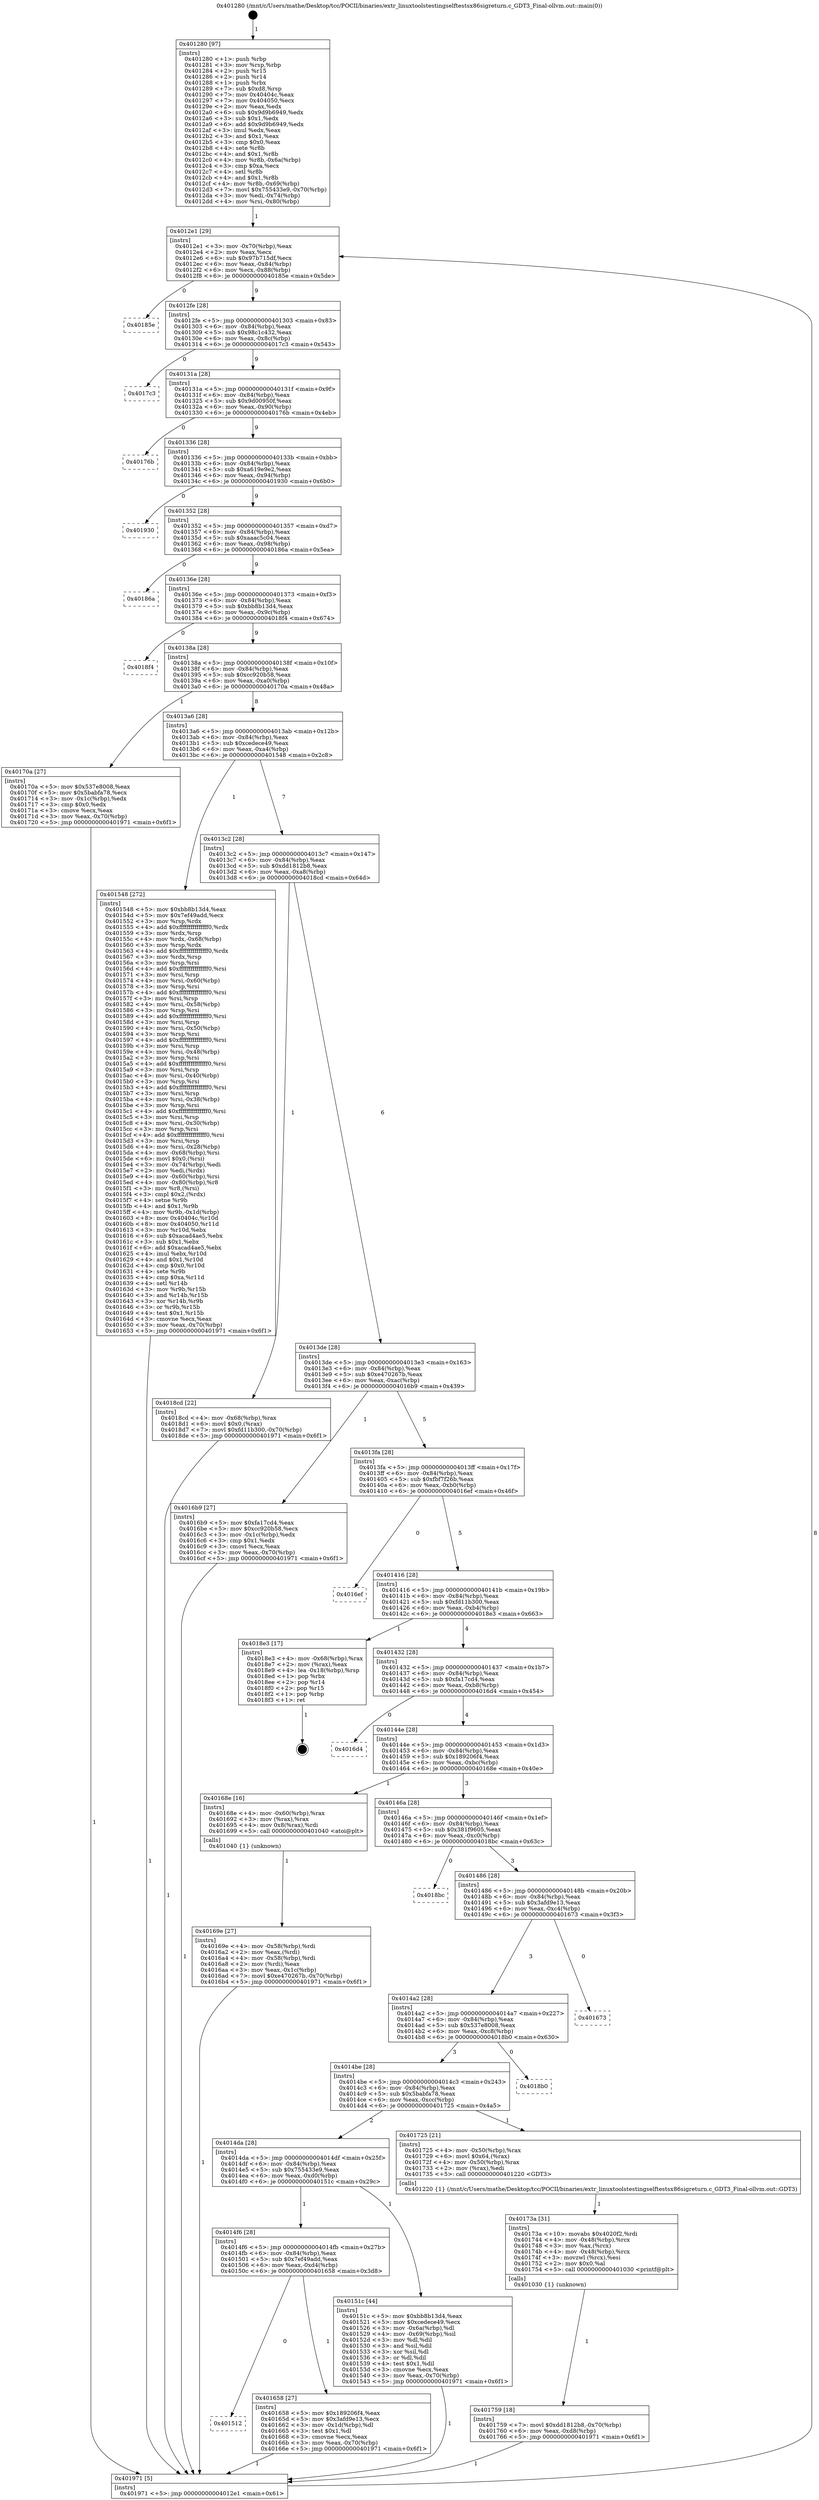 digraph "0x401280" {
  label = "0x401280 (/mnt/c/Users/mathe/Desktop/tcc/POCII/binaries/extr_linuxtoolstestingselftestsx86sigreturn.c_GDT3_Final-ollvm.out::main(0))"
  labelloc = "t"
  node[shape=record]

  Entry [label="",width=0.3,height=0.3,shape=circle,fillcolor=black,style=filled]
  "0x4012e1" [label="{
     0x4012e1 [29]\l
     | [instrs]\l
     &nbsp;&nbsp;0x4012e1 \<+3\>: mov -0x70(%rbp),%eax\l
     &nbsp;&nbsp;0x4012e4 \<+2\>: mov %eax,%ecx\l
     &nbsp;&nbsp;0x4012e6 \<+6\>: sub $0x97b715df,%ecx\l
     &nbsp;&nbsp;0x4012ec \<+6\>: mov %eax,-0x84(%rbp)\l
     &nbsp;&nbsp;0x4012f2 \<+6\>: mov %ecx,-0x88(%rbp)\l
     &nbsp;&nbsp;0x4012f8 \<+6\>: je 000000000040185e \<main+0x5de\>\l
  }"]
  "0x40185e" [label="{
     0x40185e\l
  }", style=dashed]
  "0x4012fe" [label="{
     0x4012fe [28]\l
     | [instrs]\l
     &nbsp;&nbsp;0x4012fe \<+5\>: jmp 0000000000401303 \<main+0x83\>\l
     &nbsp;&nbsp;0x401303 \<+6\>: mov -0x84(%rbp),%eax\l
     &nbsp;&nbsp;0x401309 \<+5\>: sub $0x98c1c432,%eax\l
     &nbsp;&nbsp;0x40130e \<+6\>: mov %eax,-0x8c(%rbp)\l
     &nbsp;&nbsp;0x401314 \<+6\>: je 00000000004017c3 \<main+0x543\>\l
  }"]
  Exit [label="",width=0.3,height=0.3,shape=circle,fillcolor=black,style=filled,peripheries=2]
  "0x4017c3" [label="{
     0x4017c3\l
  }", style=dashed]
  "0x40131a" [label="{
     0x40131a [28]\l
     | [instrs]\l
     &nbsp;&nbsp;0x40131a \<+5\>: jmp 000000000040131f \<main+0x9f\>\l
     &nbsp;&nbsp;0x40131f \<+6\>: mov -0x84(%rbp),%eax\l
     &nbsp;&nbsp;0x401325 \<+5\>: sub $0x9d00950f,%eax\l
     &nbsp;&nbsp;0x40132a \<+6\>: mov %eax,-0x90(%rbp)\l
     &nbsp;&nbsp;0x401330 \<+6\>: je 000000000040176b \<main+0x4eb\>\l
  }"]
  "0x401759" [label="{
     0x401759 [18]\l
     | [instrs]\l
     &nbsp;&nbsp;0x401759 \<+7\>: movl $0xdd1812b8,-0x70(%rbp)\l
     &nbsp;&nbsp;0x401760 \<+6\>: mov %eax,-0xd8(%rbp)\l
     &nbsp;&nbsp;0x401766 \<+5\>: jmp 0000000000401971 \<main+0x6f1\>\l
  }"]
  "0x40176b" [label="{
     0x40176b\l
  }", style=dashed]
  "0x401336" [label="{
     0x401336 [28]\l
     | [instrs]\l
     &nbsp;&nbsp;0x401336 \<+5\>: jmp 000000000040133b \<main+0xbb\>\l
     &nbsp;&nbsp;0x40133b \<+6\>: mov -0x84(%rbp),%eax\l
     &nbsp;&nbsp;0x401341 \<+5\>: sub $0xa619e9e2,%eax\l
     &nbsp;&nbsp;0x401346 \<+6\>: mov %eax,-0x94(%rbp)\l
     &nbsp;&nbsp;0x40134c \<+6\>: je 0000000000401930 \<main+0x6b0\>\l
  }"]
  "0x40173a" [label="{
     0x40173a [31]\l
     | [instrs]\l
     &nbsp;&nbsp;0x40173a \<+10\>: movabs $0x4020f2,%rdi\l
     &nbsp;&nbsp;0x401744 \<+4\>: mov -0x48(%rbp),%rcx\l
     &nbsp;&nbsp;0x401748 \<+3\>: mov %ax,(%rcx)\l
     &nbsp;&nbsp;0x40174b \<+4\>: mov -0x48(%rbp),%rcx\l
     &nbsp;&nbsp;0x40174f \<+3\>: movzwl (%rcx),%esi\l
     &nbsp;&nbsp;0x401752 \<+2\>: mov $0x0,%al\l
     &nbsp;&nbsp;0x401754 \<+5\>: call 0000000000401030 \<printf@plt\>\l
     | [calls]\l
     &nbsp;&nbsp;0x401030 \{1\} (unknown)\l
  }"]
  "0x401930" [label="{
     0x401930\l
  }", style=dashed]
  "0x401352" [label="{
     0x401352 [28]\l
     | [instrs]\l
     &nbsp;&nbsp;0x401352 \<+5\>: jmp 0000000000401357 \<main+0xd7\>\l
     &nbsp;&nbsp;0x401357 \<+6\>: mov -0x84(%rbp),%eax\l
     &nbsp;&nbsp;0x40135d \<+5\>: sub $0xaaac5c04,%eax\l
     &nbsp;&nbsp;0x401362 \<+6\>: mov %eax,-0x98(%rbp)\l
     &nbsp;&nbsp;0x401368 \<+6\>: je 000000000040186a \<main+0x5ea\>\l
  }"]
  "0x40169e" [label="{
     0x40169e [27]\l
     | [instrs]\l
     &nbsp;&nbsp;0x40169e \<+4\>: mov -0x58(%rbp),%rdi\l
     &nbsp;&nbsp;0x4016a2 \<+2\>: mov %eax,(%rdi)\l
     &nbsp;&nbsp;0x4016a4 \<+4\>: mov -0x58(%rbp),%rdi\l
     &nbsp;&nbsp;0x4016a8 \<+2\>: mov (%rdi),%eax\l
     &nbsp;&nbsp;0x4016aa \<+3\>: mov %eax,-0x1c(%rbp)\l
     &nbsp;&nbsp;0x4016ad \<+7\>: movl $0xe470267b,-0x70(%rbp)\l
     &nbsp;&nbsp;0x4016b4 \<+5\>: jmp 0000000000401971 \<main+0x6f1\>\l
  }"]
  "0x40186a" [label="{
     0x40186a\l
  }", style=dashed]
  "0x40136e" [label="{
     0x40136e [28]\l
     | [instrs]\l
     &nbsp;&nbsp;0x40136e \<+5\>: jmp 0000000000401373 \<main+0xf3\>\l
     &nbsp;&nbsp;0x401373 \<+6\>: mov -0x84(%rbp),%eax\l
     &nbsp;&nbsp;0x401379 \<+5\>: sub $0xbb8b13d4,%eax\l
     &nbsp;&nbsp;0x40137e \<+6\>: mov %eax,-0x9c(%rbp)\l
     &nbsp;&nbsp;0x401384 \<+6\>: je 00000000004018f4 \<main+0x674\>\l
  }"]
  "0x401512" [label="{
     0x401512\l
  }", style=dashed]
  "0x4018f4" [label="{
     0x4018f4\l
  }", style=dashed]
  "0x40138a" [label="{
     0x40138a [28]\l
     | [instrs]\l
     &nbsp;&nbsp;0x40138a \<+5\>: jmp 000000000040138f \<main+0x10f\>\l
     &nbsp;&nbsp;0x40138f \<+6\>: mov -0x84(%rbp),%eax\l
     &nbsp;&nbsp;0x401395 \<+5\>: sub $0xcc920b58,%eax\l
     &nbsp;&nbsp;0x40139a \<+6\>: mov %eax,-0xa0(%rbp)\l
     &nbsp;&nbsp;0x4013a0 \<+6\>: je 000000000040170a \<main+0x48a\>\l
  }"]
  "0x401658" [label="{
     0x401658 [27]\l
     | [instrs]\l
     &nbsp;&nbsp;0x401658 \<+5\>: mov $0x189206f4,%eax\l
     &nbsp;&nbsp;0x40165d \<+5\>: mov $0x3afd9e13,%ecx\l
     &nbsp;&nbsp;0x401662 \<+3\>: mov -0x1d(%rbp),%dl\l
     &nbsp;&nbsp;0x401665 \<+3\>: test $0x1,%dl\l
     &nbsp;&nbsp;0x401668 \<+3\>: cmovne %ecx,%eax\l
     &nbsp;&nbsp;0x40166b \<+3\>: mov %eax,-0x70(%rbp)\l
     &nbsp;&nbsp;0x40166e \<+5\>: jmp 0000000000401971 \<main+0x6f1\>\l
  }"]
  "0x40170a" [label="{
     0x40170a [27]\l
     | [instrs]\l
     &nbsp;&nbsp;0x40170a \<+5\>: mov $0x537e8008,%eax\l
     &nbsp;&nbsp;0x40170f \<+5\>: mov $0x5babfa78,%ecx\l
     &nbsp;&nbsp;0x401714 \<+3\>: mov -0x1c(%rbp),%edx\l
     &nbsp;&nbsp;0x401717 \<+3\>: cmp $0x0,%edx\l
     &nbsp;&nbsp;0x40171a \<+3\>: cmove %ecx,%eax\l
     &nbsp;&nbsp;0x40171d \<+3\>: mov %eax,-0x70(%rbp)\l
     &nbsp;&nbsp;0x401720 \<+5\>: jmp 0000000000401971 \<main+0x6f1\>\l
  }"]
  "0x4013a6" [label="{
     0x4013a6 [28]\l
     | [instrs]\l
     &nbsp;&nbsp;0x4013a6 \<+5\>: jmp 00000000004013ab \<main+0x12b\>\l
     &nbsp;&nbsp;0x4013ab \<+6\>: mov -0x84(%rbp),%eax\l
     &nbsp;&nbsp;0x4013b1 \<+5\>: sub $0xcedece49,%eax\l
     &nbsp;&nbsp;0x4013b6 \<+6\>: mov %eax,-0xa4(%rbp)\l
     &nbsp;&nbsp;0x4013bc \<+6\>: je 0000000000401548 \<main+0x2c8\>\l
  }"]
  "0x401280" [label="{
     0x401280 [97]\l
     | [instrs]\l
     &nbsp;&nbsp;0x401280 \<+1\>: push %rbp\l
     &nbsp;&nbsp;0x401281 \<+3\>: mov %rsp,%rbp\l
     &nbsp;&nbsp;0x401284 \<+2\>: push %r15\l
     &nbsp;&nbsp;0x401286 \<+2\>: push %r14\l
     &nbsp;&nbsp;0x401288 \<+1\>: push %rbx\l
     &nbsp;&nbsp;0x401289 \<+7\>: sub $0xd8,%rsp\l
     &nbsp;&nbsp;0x401290 \<+7\>: mov 0x40404c,%eax\l
     &nbsp;&nbsp;0x401297 \<+7\>: mov 0x404050,%ecx\l
     &nbsp;&nbsp;0x40129e \<+2\>: mov %eax,%edx\l
     &nbsp;&nbsp;0x4012a0 \<+6\>: sub $0x9d9b6949,%edx\l
     &nbsp;&nbsp;0x4012a6 \<+3\>: sub $0x1,%edx\l
     &nbsp;&nbsp;0x4012a9 \<+6\>: add $0x9d9b6949,%edx\l
     &nbsp;&nbsp;0x4012af \<+3\>: imul %edx,%eax\l
     &nbsp;&nbsp;0x4012b2 \<+3\>: and $0x1,%eax\l
     &nbsp;&nbsp;0x4012b5 \<+3\>: cmp $0x0,%eax\l
     &nbsp;&nbsp;0x4012b8 \<+4\>: sete %r8b\l
     &nbsp;&nbsp;0x4012bc \<+4\>: and $0x1,%r8b\l
     &nbsp;&nbsp;0x4012c0 \<+4\>: mov %r8b,-0x6a(%rbp)\l
     &nbsp;&nbsp;0x4012c4 \<+3\>: cmp $0xa,%ecx\l
     &nbsp;&nbsp;0x4012c7 \<+4\>: setl %r8b\l
     &nbsp;&nbsp;0x4012cb \<+4\>: and $0x1,%r8b\l
     &nbsp;&nbsp;0x4012cf \<+4\>: mov %r8b,-0x69(%rbp)\l
     &nbsp;&nbsp;0x4012d3 \<+7\>: movl $0x755433e9,-0x70(%rbp)\l
     &nbsp;&nbsp;0x4012da \<+3\>: mov %edi,-0x74(%rbp)\l
     &nbsp;&nbsp;0x4012dd \<+4\>: mov %rsi,-0x80(%rbp)\l
  }"]
  "0x401548" [label="{
     0x401548 [272]\l
     | [instrs]\l
     &nbsp;&nbsp;0x401548 \<+5\>: mov $0xbb8b13d4,%eax\l
     &nbsp;&nbsp;0x40154d \<+5\>: mov $0x7ef49add,%ecx\l
     &nbsp;&nbsp;0x401552 \<+3\>: mov %rsp,%rdx\l
     &nbsp;&nbsp;0x401555 \<+4\>: add $0xfffffffffffffff0,%rdx\l
     &nbsp;&nbsp;0x401559 \<+3\>: mov %rdx,%rsp\l
     &nbsp;&nbsp;0x40155c \<+4\>: mov %rdx,-0x68(%rbp)\l
     &nbsp;&nbsp;0x401560 \<+3\>: mov %rsp,%rdx\l
     &nbsp;&nbsp;0x401563 \<+4\>: add $0xfffffffffffffff0,%rdx\l
     &nbsp;&nbsp;0x401567 \<+3\>: mov %rdx,%rsp\l
     &nbsp;&nbsp;0x40156a \<+3\>: mov %rsp,%rsi\l
     &nbsp;&nbsp;0x40156d \<+4\>: add $0xfffffffffffffff0,%rsi\l
     &nbsp;&nbsp;0x401571 \<+3\>: mov %rsi,%rsp\l
     &nbsp;&nbsp;0x401574 \<+4\>: mov %rsi,-0x60(%rbp)\l
     &nbsp;&nbsp;0x401578 \<+3\>: mov %rsp,%rsi\l
     &nbsp;&nbsp;0x40157b \<+4\>: add $0xfffffffffffffff0,%rsi\l
     &nbsp;&nbsp;0x40157f \<+3\>: mov %rsi,%rsp\l
     &nbsp;&nbsp;0x401582 \<+4\>: mov %rsi,-0x58(%rbp)\l
     &nbsp;&nbsp;0x401586 \<+3\>: mov %rsp,%rsi\l
     &nbsp;&nbsp;0x401589 \<+4\>: add $0xfffffffffffffff0,%rsi\l
     &nbsp;&nbsp;0x40158d \<+3\>: mov %rsi,%rsp\l
     &nbsp;&nbsp;0x401590 \<+4\>: mov %rsi,-0x50(%rbp)\l
     &nbsp;&nbsp;0x401594 \<+3\>: mov %rsp,%rsi\l
     &nbsp;&nbsp;0x401597 \<+4\>: add $0xfffffffffffffff0,%rsi\l
     &nbsp;&nbsp;0x40159b \<+3\>: mov %rsi,%rsp\l
     &nbsp;&nbsp;0x40159e \<+4\>: mov %rsi,-0x48(%rbp)\l
     &nbsp;&nbsp;0x4015a2 \<+3\>: mov %rsp,%rsi\l
     &nbsp;&nbsp;0x4015a5 \<+4\>: add $0xfffffffffffffff0,%rsi\l
     &nbsp;&nbsp;0x4015a9 \<+3\>: mov %rsi,%rsp\l
     &nbsp;&nbsp;0x4015ac \<+4\>: mov %rsi,-0x40(%rbp)\l
     &nbsp;&nbsp;0x4015b0 \<+3\>: mov %rsp,%rsi\l
     &nbsp;&nbsp;0x4015b3 \<+4\>: add $0xfffffffffffffff0,%rsi\l
     &nbsp;&nbsp;0x4015b7 \<+3\>: mov %rsi,%rsp\l
     &nbsp;&nbsp;0x4015ba \<+4\>: mov %rsi,-0x38(%rbp)\l
     &nbsp;&nbsp;0x4015be \<+3\>: mov %rsp,%rsi\l
     &nbsp;&nbsp;0x4015c1 \<+4\>: add $0xfffffffffffffff0,%rsi\l
     &nbsp;&nbsp;0x4015c5 \<+3\>: mov %rsi,%rsp\l
     &nbsp;&nbsp;0x4015c8 \<+4\>: mov %rsi,-0x30(%rbp)\l
     &nbsp;&nbsp;0x4015cc \<+3\>: mov %rsp,%rsi\l
     &nbsp;&nbsp;0x4015cf \<+4\>: add $0xfffffffffffffff0,%rsi\l
     &nbsp;&nbsp;0x4015d3 \<+3\>: mov %rsi,%rsp\l
     &nbsp;&nbsp;0x4015d6 \<+4\>: mov %rsi,-0x28(%rbp)\l
     &nbsp;&nbsp;0x4015da \<+4\>: mov -0x68(%rbp),%rsi\l
     &nbsp;&nbsp;0x4015de \<+6\>: movl $0x0,(%rsi)\l
     &nbsp;&nbsp;0x4015e4 \<+3\>: mov -0x74(%rbp),%edi\l
     &nbsp;&nbsp;0x4015e7 \<+2\>: mov %edi,(%rdx)\l
     &nbsp;&nbsp;0x4015e9 \<+4\>: mov -0x60(%rbp),%rsi\l
     &nbsp;&nbsp;0x4015ed \<+4\>: mov -0x80(%rbp),%r8\l
     &nbsp;&nbsp;0x4015f1 \<+3\>: mov %r8,(%rsi)\l
     &nbsp;&nbsp;0x4015f4 \<+3\>: cmpl $0x2,(%rdx)\l
     &nbsp;&nbsp;0x4015f7 \<+4\>: setne %r9b\l
     &nbsp;&nbsp;0x4015fb \<+4\>: and $0x1,%r9b\l
     &nbsp;&nbsp;0x4015ff \<+4\>: mov %r9b,-0x1d(%rbp)\l
     &nbsp;&nbsp;0x401603 \<+8\>: mov 0x40404c,%r10d\l
     &nbsp;&nbsp;0x40160b \<+8\>: mov 0x404050,%r11d\l
     &nbsp;&nbsp;0x401613 \<+3\>: mov %r10d,%ebx\l
     &nbsp;&nbsp;0x401616 \<+6\>: sub $0xacad4ae5,%ebx\l
     &nbsp;&nbsp;0x40161c \<+3\>: sub $0x1,%ebx\l
     &nbsp;&nbsp;0x40161f \<+6\>: add $0xacad4ae5,%ebx\l
     &nbsp;&nbsp;0x401625 \<+4\>: imul %ebx,%r10d\l
     &nbsp;&nbsp;0x401629 \<+4\>: and $0x1,%r10d\l
     &nbsp;&nbsp;0x40162d \<+4\>: cmp $0x0,%r10d\l
     &nbsp;&nbsp;0x401631 \<+4\>: sete %r9b\l
     &nbsp;&nbsp;0x401635 \<+4\>: cmp $0xa,%r11d\l
     &nbsp;&nbsp;0x401639 \<+4\>: setl %r14b\l
     &nbsp;&nbsp;0x40163d \<+3\>: mov %r9b,%r15b\l
     &nbsp;&nbsp;0x401640 \<+3\>: and %r14b,%r15b\l
     &nbsp;&nbsp;0x401643 \<+3\>: xor %r14b,%r9b\l
     &nbsp;&nbsp;0x401646 \<+3\>: or %r9b,%r15b\l
     &nbsp;&nbsp;0x401649 \<+4\>: test $0x1,%r15b\l
     &nbsp;&nbsp;0x40164d \<+3\>: cmovne %ecx,%eax\l
     &nbsp;&nbsp;0x401650 \<+3\>: mov %eax,-0x70(%rbp)\l
     &nbsp;&nbsp;0x401653 \<+5\>: jmp 0000000000401971 \<main+0x6f1\>\l
  }"]
  "0x4013c2" [label="{
     0x4013c2 [28]\l
     | [instrs]\l
     &nbsp;&nbsp;0x4013c2 \<+5\>: jmp 00000000004013c7 \<main+0x147\>\l
     &nbsp;&nbsp;0x4013c7 \<+6\>: mov -0x84(%rbp),%eax\l
     &nbsp;&nbsp;0x4013cd \<+5\>: sub $0xdd1812b8,%eax\l
     &nbsp;&nbsp;0x4013d2 \<+6\>: mov %eax,-0xa8(%rbp)\l
     &nbsp;&nbsp;0x4013d8 \<+6\>: je 00000000004018cd \<main+0x64d\>\l
  }"]
  "0x401971" [label="{
     0x401971 [5]\l
     | [instrs]\l
     &nbsp;&nbsp;0x401971 \<+5\>: jmp 00000000004012e1 \<main+0x61\>\l
  }"]
  "0x4018cd" [label="{
     0x4018cd [22]\l
     | [instrs]\l
     &nbsp;&nbsp;0x4018cd \<+4\>: mov -0x68(%rbp),%rax\l
     &nbsp;&nbsp;0x4018d1 \<+6\>: movl $0x0,(%rax)\l
     &nbsp;&nbsp;0x4018d7 \<+7\>: movl $0xfd11b300,-0x70(%rbp)\l
     &nbsp;&nbsp;0x4018de \<+5\>: jmp 0000000000401971 \<main+0x6f1\>\l
  }"]
  "0x4013de" [label="{
     0x4013de [28]\l
     | [instrs]\l
     &nbsp;&nbsp;0x4013de \<+5\>: jmp 00000000004013e3 \<main+0x163\>\l
     &nbsp;&nbsp;0x4013e3 \<+6\>: mov -0x84(%rbp),%eax\l
     &nbsp;&nbsp;0x4013e9 \<+5\>: sub $0xe470267b,%eax\l
     &nbsp;&nbsp;0x4013ee \<+6\>: mov %eax,-0xac(%rbp)\l
     &nbsp;&nbsp;0x4013f4 \<+6\>: je 00000000004016b9 \<main+0x439\>\l
  }"]
  "0x4014f6" [label="{
     0x4014f6 [28]\l
     | [instrs]\l
     &nbsp;&nbsp;0x4014f6 \<+5\>: jmp 00000000004014fb \<main+0x27b\>\l
     &nbsp;&nbsp;0x4014fb \<+6\>: mov -0x84(%rbp),%eax\l
     &nbsp;&nbsp;0x401501 \<+5\>: sub $0x7ef49add,%eax\l
     &nbsp;&nbsp;0x401506 \<+6\>: mov %eax,-0xd4(%rbp)\l
     &nbsp;&nbsp;0x40150c \<+6\>: je 0000000000401658 \<main+0x3d8\>\l
  }"]
  "0x4016b9" [label="{
     0x4016b9 [27]\l
     | [instrs]\l
     &nbsp;&nbsp;0x4016b9 \<+5\>: mov $0xfa17cd4,%eax\l
     &nbsp;&nbsp;0x4016be \<+5\>: mov $0xcc920b58,%ecx\l
     &nbsp;&nbsp;0x4016c3 \<+3\>: mov -0x1c(%rbp),%edx\l
     &nbsp;&nbsp;0x4016c6 \<+3\>: cmp $0x1,%edx\l
     &nbsp;&nbsp;0x4016c9 \<+3\>: cmovl %ecx,%eax\l
     &nbsp;&nbsp;0x4016cc \<+3\>: mov %eax,-0x70(%rbp)\l
     &nbsp;&nbsp;0x4016cf \<+5\>: jmp 0000000000401971 \<main+0x6f1\>\l
  }"]
  "0x4013fa" [label="{
     0x4013fa [28]\l
     | [instrs]\l
     &nbsp;&nbsp;0x4013fa \<+5\>: jmp 00000000004013ff \<main+0x17f\>\l
     &nbsp;&nbsp;0x4013ff \<+6\>: mov -0x84(%rbp),%eax\l
     &nbsp;&nbsp;0x401405 \<+5\>: sub $0xfbf7f26b,%eax\l
     &nbsp;&nbsp;0x40140a \<+6\>: mov %eax,-0xb0(%rbp)\l
     &nbsp;&nbsp;0x401410 \<+6\>: je 00000000004016ef \<main+0x46f\>\l
  }"]
  "0x40151c" [label="{
     0x40151c [44]\l
     | [instrs]\l
     &nbsp;&nbsp;0x40151c \<+5\>: mov $0xbb8b13d4,%eax\l
     &nbsp;&nbsp;0x401521 \<+5\>: mov $0xcedece49,%ecx\l
     &nbsp;&nbsp;0x401526 \<+3\>: mov -0x6a(%rbp),%dl\l
     &nbsp;&nbsp;0x401529 \<+4\>: mov -0x69(%rbp),%sil\l
     &nbsp;&nbsp;0x40152d \<+3\>: mov %dl,%dil\l
     &nbsp;&nbsp;0x401530 \<+3\>: and %sil,%dil\l
     &nbsp;&nbsp;0x401533 \<+3\>: xor %sil,%dl\l
     &nbsp;&nbsp;0x401536 \<+3\>: or %dl,%dil\l
     &nbsp;&nbsp;0x401539 \<+4\>: test $0x1,%dil\l
     &nbsp;&nbsp;0x40153d \<+3\>: cmovne %ecx,%eax\l
     &nbsp;&nbsp;0x401540 \<+3\>: mov %eax,-0x70(%rbp)\l
     &nbsp;&nbsp;0x401543 \<+5\>: jmp 0000000000401971 \<main+0x6f1\>\l
  }"]
  "0x4016ef" [label="{
     0x4016ef\l
  }", style=dashed]
  "0x401416" [label="{
     0x401416 [28]\l
     | [instrs]\l
     &nbsp;&nbsp;0x401416 \<+5\>: jmp 000000000040141b \<main+0x19b\>\l
     &nbsp;&nbsp;0x40141b \<+6\>: mov -0x84(%rbp),%eax\l
     &nbsp;&nbsp;0x401421 \<+5\>: sub $0xfd11b300,%eax\l
     &nbsp;&nbsp;0x401426 \<+6\>: mov %eax,-0xb4(%rbp)\l
     &nbsp;&nbsp;0x40142c \<+6\>: je 00000000004018e3 \<main+0x663\>\l
  }"]
  "0x4014da" [label="{
     0x4014da [28]\l
     | [instrs]\l
     &nbsp;&nbsp;0x4014da \<+5\>: jmp 00000000004014df \<main+0x25f\>\l
     &nbsp;&nbsp;0x4014df \<+6\>: mov -0x84(%rbp),%eax\l
     &nbsp;&nbsp;0x4014e5 \<+5\>: sub $0x755433e9,%eax\l
     &nbsp;&nbsp;0x4014ea \<+6\>: mov %eax,-0xd0(%rbp)\l
     &nbsp;&nbsp;0x4014f0 \<+6\>: je 000000000040151c \<main+0x29c\>\l
  }"]
  "0x4018e3" [label="{
     0x4018e3 [17]\l
     | [instrs]\l
     &nbsp;&nbsp;0x4018e3 \<+4\>: mov -0x68(%rbp),%rax\l
     &nbsp;&nbsp;0x4018e7 \<+2\>: mov (%rax),%eax\l
     &nbsp;&nbsp;0x4018e9 \<+4\>: lea -0x18(%rbp),%rsp\l
     &nbsp;&nbsp;0x4018ed \<+1\>: pop %rbx\l
     &nbsp;&nbsp;0x4018ee \<+2\>: pop %r14\l
     &nbsp;&nbsp;0x4018f0 \<+2\>: pop %r15\l
     &nbsp;&nbsp;0x4018f2 \<+1\>: pop %rbp\l
     &nbsp;&nbsp;0x4018f3 \<+1\>: ret\l
  }"]
  "0x401432" [label="{
     0x401432 [28]\l
     | [instrs]\l
     &nbsp;&nbsp;0x401432 \<+5\>: jmp 0000000000401437 \<main+0x1b7\>\l
     &nbsp;&nbsp;0x401437 \<+6\>: mov -0x84(%rbp),%eax\l
     &nbsp;&nbsp;0x40143d \<+5\>: sub $0xfa17cd4,%eax\l
     &nbsp;&nbsp;0x401442 \<+6\>: mov %eax,-0xb8(%rbp)\l
     &nbsp;&nbsp;0x401448 \<+6\>: je 00000000004016d4 \<main+0x454\>\l
  }"]
  "0x401725" [label="{
     0x401725 [21]\l
     | [instrs]\l
     &nbsp;&nbsp;0x401725 \<+4\>: mov -0x50(%rbp),%rax\l
     &nbsp;&nbsp;0x401729 \<+6\>: movl $0x64,(%rax)\l
     &nbsp;&nbsp;0x40172f \<+4\>: mov -0x50(%rbp),%rax\l
     &nbsp;&nbsp;0x401733 \<+2\>: mov (%rax),%edi\l
     &nbsp;&nbsp;0x401735 \<+5\>: call 0000000000401220 \<GDT3\>\l
     | [calls]\l
     &nbsp;&nbsp;0x401220 \{1\} (/mnt/c/Users/mathe/Desktop/tcc/POCII/binaries/extr_linuxtoolstestingselftestsx86sigreturn.c_GDT3_Final-ollvm.out::GDT3)\l
  }"]
  "0x4016d4" [label="{
     0x4016d4\l
  }", style=dashed]
  "0x40144e" [label="{
     0x40144e [28]\l
     | [instrs]\l
     &nbsp;&nbsp;0x40144e \<+5\>: jmp 0000000000401453 \<main+0x1d3\>\l
     &nbsp;&nbsp;0x401453 \<+6\>: mov -0x84(%rbp),%eax\l
     &nbsp;&nbsp;0x401459 \<+5\>: sub $0x189206f4,%eax\l
     &nbsp;&nbsp;0x40145e \<+6\>: mov %eax,-0xbc(%rbp)\l
     &nbsp;&nbsp;0x401464 \<+6\>: je 000000000040168e \<main+0x40e\>\l
  }"]
  "0x4014be" [label="{
     0x4014be [28]\l
     | [instrs]\l
     &nbsp;&nbsp;0x4014be \<+5\>: jmp 00000000004014c3 \<main+0x243\>\l
     &nbsp;&nbsp;0x4014c3 \<+6\>: mov -0x84(%rbp),%eax\l
     &nbsp;&nbsp;0x4014c9 \<+5\>: sub $0x5babfa78,%eax\l
     &nbsp;&nbsp;0x4014ce \<+6\>: mov %eax,-0xcc(%rbp)\l
     &nbsp;&nbsp;0x4014d4 \<+6\>: je 0000000000401725 \<main+0x4a5\>\l
  }"]
  "0x40168e" [label="{
     0x40168e [16]\l
     | [instrs]\l
     &nbsp;&nbsp;0x40168e \<+4\>: mov -0x60(%rbp),%rax\l
     &nbsp;&nbsp;0x401692 \<+3\>: mov (%rax),%rax\l
     &nbsp;&nbsp;0x401695 \<+4\>: mov 0x8(%rax),%rdi\l
     &nbsp;&nbsp;0x401699 \<+5\>: call 0000000000401040 \<atoi@plt\>\l
     | [calls]\l
     &nbsp;&nbsp;0x401040 \{1\} (unknown)\l
  }"]
  "0x40146a" [label="{
     0x40146a [28]\l
     | [instrs]\l
     &nbsp;&nbsp;0x40146a \<+5\>: jmp 000000000040146f \<main+0x1ef\>\l
     &nbsp;&nbsp;0x40146f \<+6\>: mov -0x84(%rbp),%eax\l
     &nbsp;&nbsp;0x401475 \<+5\>: sub $0x381f9605,%eax\l
     &nbsp;&nbsp;0x40147a \<+6\>: mov %eax,-0xc0(%rbp)\l
     &nbsp;&nbsp;0x401480 \<+6\>: je 00000000004018bc \<main+0x63c\>\l
  }"]
  "0x4018b0" [label="{
     0x4018b0\l
  }", style=dashed]
  "0x4018bc" [label="{
     0x4018bc\l
  }", style=dashed]
  "0x401486" [label="{
     0x401486 [28]\l
     | [instrs]\l
     &nbsp;&nbsp;0x401486 \<+5\>: jmp 000000000040148b \<main+0x20b\>\l
     &nbsp;&nbsp;0x40148b \<+6\>: mov -0x84(%rbp),%eax\l
     &nbsp;&nbsp;0x401491 \<+5\>: sub $0x3afd9e13,%eax\l
     &nbsp;&nbsp;0x401496 \<+6\>: mov %eax,-0xc4(%rbp)\l
     &nbsp;&nbsp;0x40149c \<+6\>: je 0000000000401673 \<main+0x3f3\>\l
  }"]
  "0x4014a2" [label="{
     0x4014a2 [28]\l
     | [instrs]\l
     &nbsp;&nbsp;0x4014a2 \<+5\>: jmp 00000000004014a7 \<main+0x227\>\l
     &nbsp;&nbsp;0x4014a7 \<+6\>: mov -0x84(%rbp),%eax\l
     &nbsp;&nbsp;0x4014ad \<+5\>: sub $0x537e8008,%eax\l
     &nbsp;&nbsp;0x4014b2 \<+6\>: mov %eax,-0xc8(%rbp)\l
     &nbsp;&nbsp;0x4014b8 \<+6\>: je 00000000004018b0 \<main+0x630\>\l
  }"]
  "0x401673" [label="{
     0x401673\l
  }", style=dashed]
  Entry -> "0x401280" [label=" 1"]
  "0x4012e1" -> "0x40185e" [label=" 0"]
  "0x4012e1" -> "0x4012fe" [label=" 9"]
  "0x4018e3" -> Exit [label=" 1"]
  "0x4012fe" -> "0x4017c3" [label=" 0"]
  "0x4012fe" -> "0x40131a" [label=" 9"]
  "0x4018cd" -> "0x401971" [label=" 1"]
  "0x40131a" -> "0x40176b" [label=" 0"]
  "0x40131a" -> "0x401336" [label=" 9"]
  "0x401759" -> "0x401971" [label=" 1"]
  "0x401336" -> "0x401930" [label=" 0"]
  "0x401336" -> "0x401352" [label=" 9"]
  "0x40173a" -> "0x401759" [label=" 1"]
  "0x401352" -> "0x40186a" [label=" 0"]
  "0x401352" -> "0x40136e" [label=" 9"]
  "0x401725" -> "0x40173a" [label=" 1"]
  "0x40136e" -> "0x4018f4" [label=" 0"]
  "0x40136e" -> "0x40138a" [label=" 9"]
  "0x40170a" -> "0x401971" [label=" 1"]
  "0x40138a" -> "0x40170a" [label=" 1"]
  "0x40138a" -> "0x4013a6" [label=" 8"]
  "0x4016b9" -> "0x401971" [label=" 1"]
  "0x4013a6" -> "0x401548" [label=" 1"]
  "0x4013a6" -> "0x4013c2" [label=" 7"]
  "0x401658" -> "0x401971" [label=" 1"]
  "0x4013c2" -> "0x4018cd" [label=" 1"]
  "0x4013c2" -> "0x4013de" [label=" 6"]
  "0x4014f6" -> "0x401512" [label=" 0"]
  "0x4013de" -> "0x4016b9" [label=" 1"]
  "0x4013de" -> "0x4013fa" [label=" 5"]
  "0x4014f6" -> "0x401658" [label=" 1"]
  "0x4013fa" -> "0x4016ef" [label=" 0"]
  "0x4013fa" -> "0x401416" [label=" 5"]
  "0x40169e" -> "0x401971" [label=" 1"]
  "0x401416" -> "0x4018e3" [label=" 1"]
  "0x401416" -> "0x401432" [label=" 4"]
  "0x40168e" -> "0x40169e" [label=" 1"]
  "0x401432" -> "0x4016d4" [label=" 0"]
  "0x401432" -> "0x40144e" [label=" 4"]
  "0x401971" -> "0x4012e1" [label=" 8"]
  "0x40144e" -> "0x40168e" [label=" 1"]
  "0x40144e" -> "0x40146a" [label=" 3"]
  "0x40151c" -> "0x401971" [label=" 1"]
  "0x40146a" -> "0x4018bc" [label=" 0"]
  "0x40146a" -> "0x401486" [label=" 3"]
  "0x4014da" -> "0x4014f6" [label=" 1"]
  "0x401486" -> "0x401673" [label=" 0"]
  "0x401486" -> "0x4014a2" [label=" 3"]
  "0x4014da" -> "0x40151c" [label=" 1"]
  "0x4014a2" -> "0x4018b0" [label=" 0"]
  "0x4014a2" -> "0x4014be" [label=" 3"]
  "0x401280" -> "0x4012e1" [label=" 1"]
  "0x4014be" -> "0x401725" [label=" 1"]
  "0x4014be" -> "0x4014da" [label=" 2"]
  "0x401548" -> "0x401971" [label=" 1"]
}
